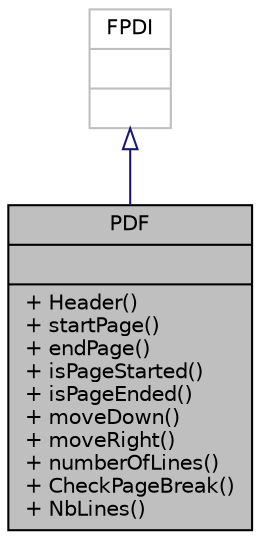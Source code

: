 digraph "PDF"
{
  edge [fontname="Helvetica",fontsize="10",labelfontname="Helvetica",labelfontsize="10"];
  node [fontname="Helvetica",fontsize="10",shape=record];
  Node0 [label="{PDF\n||+ Header()\l+ startPage()\l+ endPage()\l+ isPageStarted()\l+ isPageEnded()\l+ moveDown()\l+ moveRight()\l+ numberOfLines()\l+ CheckPageBreak()\l+ NbLines()\l}",height=0.2,width=0.4,color="black", fillcolor="grey75", style="filled", fontcolor="black"];
  Node1 -> Node0 [dir="back",color="midnightblue",fontsize="10",style="solid",arrowtail="onormal",fontname="Helvetica"];
  Node1 [label="{FPDI\n||}",height=0.2,width=0.4,color="grey75", fillcolor="white", style="filled"];
}
